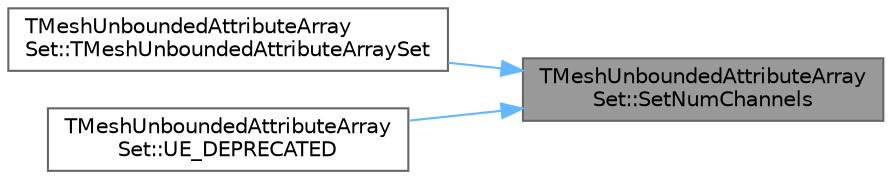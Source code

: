 digraph "TMeshUnboundedAttributeArraySet::SetNumChannels"
{
 // INTERACTIVE_SVG=YES
 // LATEX_PDF_SIZE
  bgcolor="transparent";
  edge [fontname=Helvetica,fontsize=10,labelfontname=Helvetica,labelfontsize=10];
  node [fontname=Helvetica,fontsize=10,shape=box,height=0.2,width=0.4];
  rankdir="RL";
  Node1 [id="Node000001",label="TMeshUnboundedAttributeArray\lSet::SetNumChannels",height=0.2,width=0.4,color="gray40", fillcolor="grey60", style="filled", fontcolor="black",tooltip="Sets number of channels this attribute has."];
  Node1 -> Node2 [id="edge1_Node000001_Node000002",dir="back",color="steelblue1",style="solid",tooltip=" "];
  Node2 [id="Node000002",label="TMeshUnboundedAttributeArray\lSet::TMeshUnboundedAttributeArraySet",height=0.2,width=0.4,color="grey40", fillcolor="white", style="filled",URL="$d1/d24/classTMeshUnboundedAttributeArraySet.html#a5f06aef99cfb7f4250f1be6e5393e288",tooltip=" "];
  Node1 -> Node3 [id="edge2_Node000001_Node000003",dir="back",color="steelblue1",style="solid",tooltip=" "];
  Node3 [id="Node000003",label="TMeshUnboundedAttributeArray\lSet::UE_DEPRECATED",height=0.2,width=0.4,color="grey40", fillcolor="white", style="filled",URL="$d1/d24/classTMeshUnboundedAttributeArraySet.html#a63d7e150361d150a887e8f396dc2a1b5",tooltip=" "];
}
